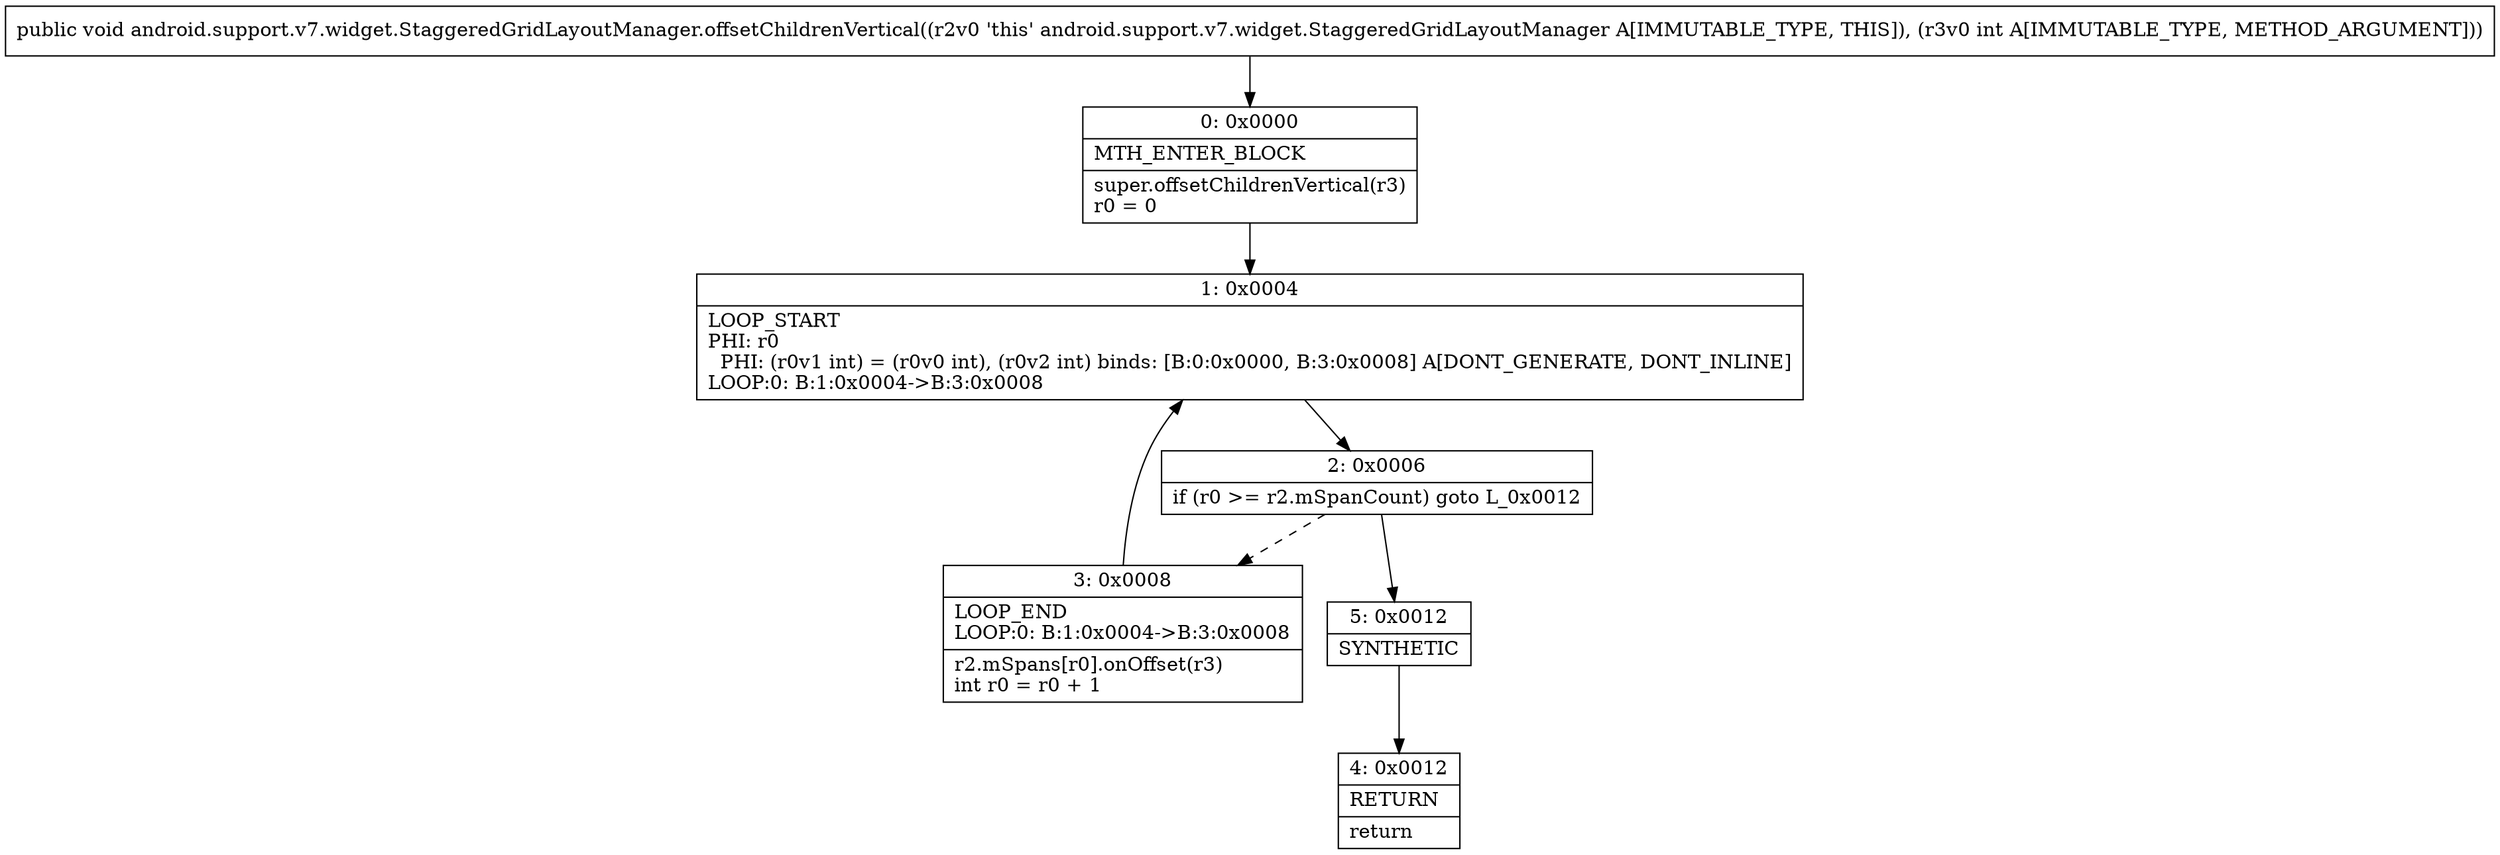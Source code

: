 digraph "CFG forandroid.support.v7.widget.StaggeredGridLayoutManager.offsetChildrenVertical(I)V" {
Node_0 [shape=record,label="{0\:\ 0x0000|MTH_ENTER_BLOCK\l|super.offsetChildrenVertical(r3)\lr0 = 0\l}"];
Node_1 [shape=record,label="{1\:\ 0x0004|LOOP_START\lPHI: r0 \l  PHI: (r0v1 int) = (r0v0 int), (r0v2 int) binds: [B:0:0x0000, B:3:0x0008] A[DONT_GENERATE, DONT_INLINE]\lLOOP:0: B:1:0x0004\-\>B:3:0x0008\l}"];
Node_2 [shape=record,label="{2\:\ 0x0006|if (r0 \>= r2.mSpanCount) goto L_0x0012\l}"];
Node_3 [shape=record,label="{3\:\ 0x0008|LOOP_END\lLOOP:0: B:1:0x0004\-\>B:3:0x0008\l|r2.mSpans[r0].onOffset(r3)\lint r0 = r0 + 1\l}"];
Node_4 [shape=record,label="{4\:\ 0x0012|RETURN\l|return\l}"];
Node_5 [shape=record,label="{5\:\ 0x0012|SYNTHETIC\l}"];
MethodNode[shape=record,label="{public void android.support.v7.widget.StaggeredGridLayoutManager.offsetChildrenVertical((r2v0 'this' android.support.v7.widget.StaggeredGridLayoutManager A[IMMUTABLE_TYPE, THIS]), (r3v0 int A[IMMUTABLE_TYPE, METHOD_ARGUMENT])) }"];
MethodNode -> Node_0;
Node_0 -> Node_1;
Node_1 -> Node_2;
Node_2 -> Node_3[style=dashed];
Node_2 -> Node_5;
Node_3 -> Node_1;
Node_5 -> Node_4;
}

